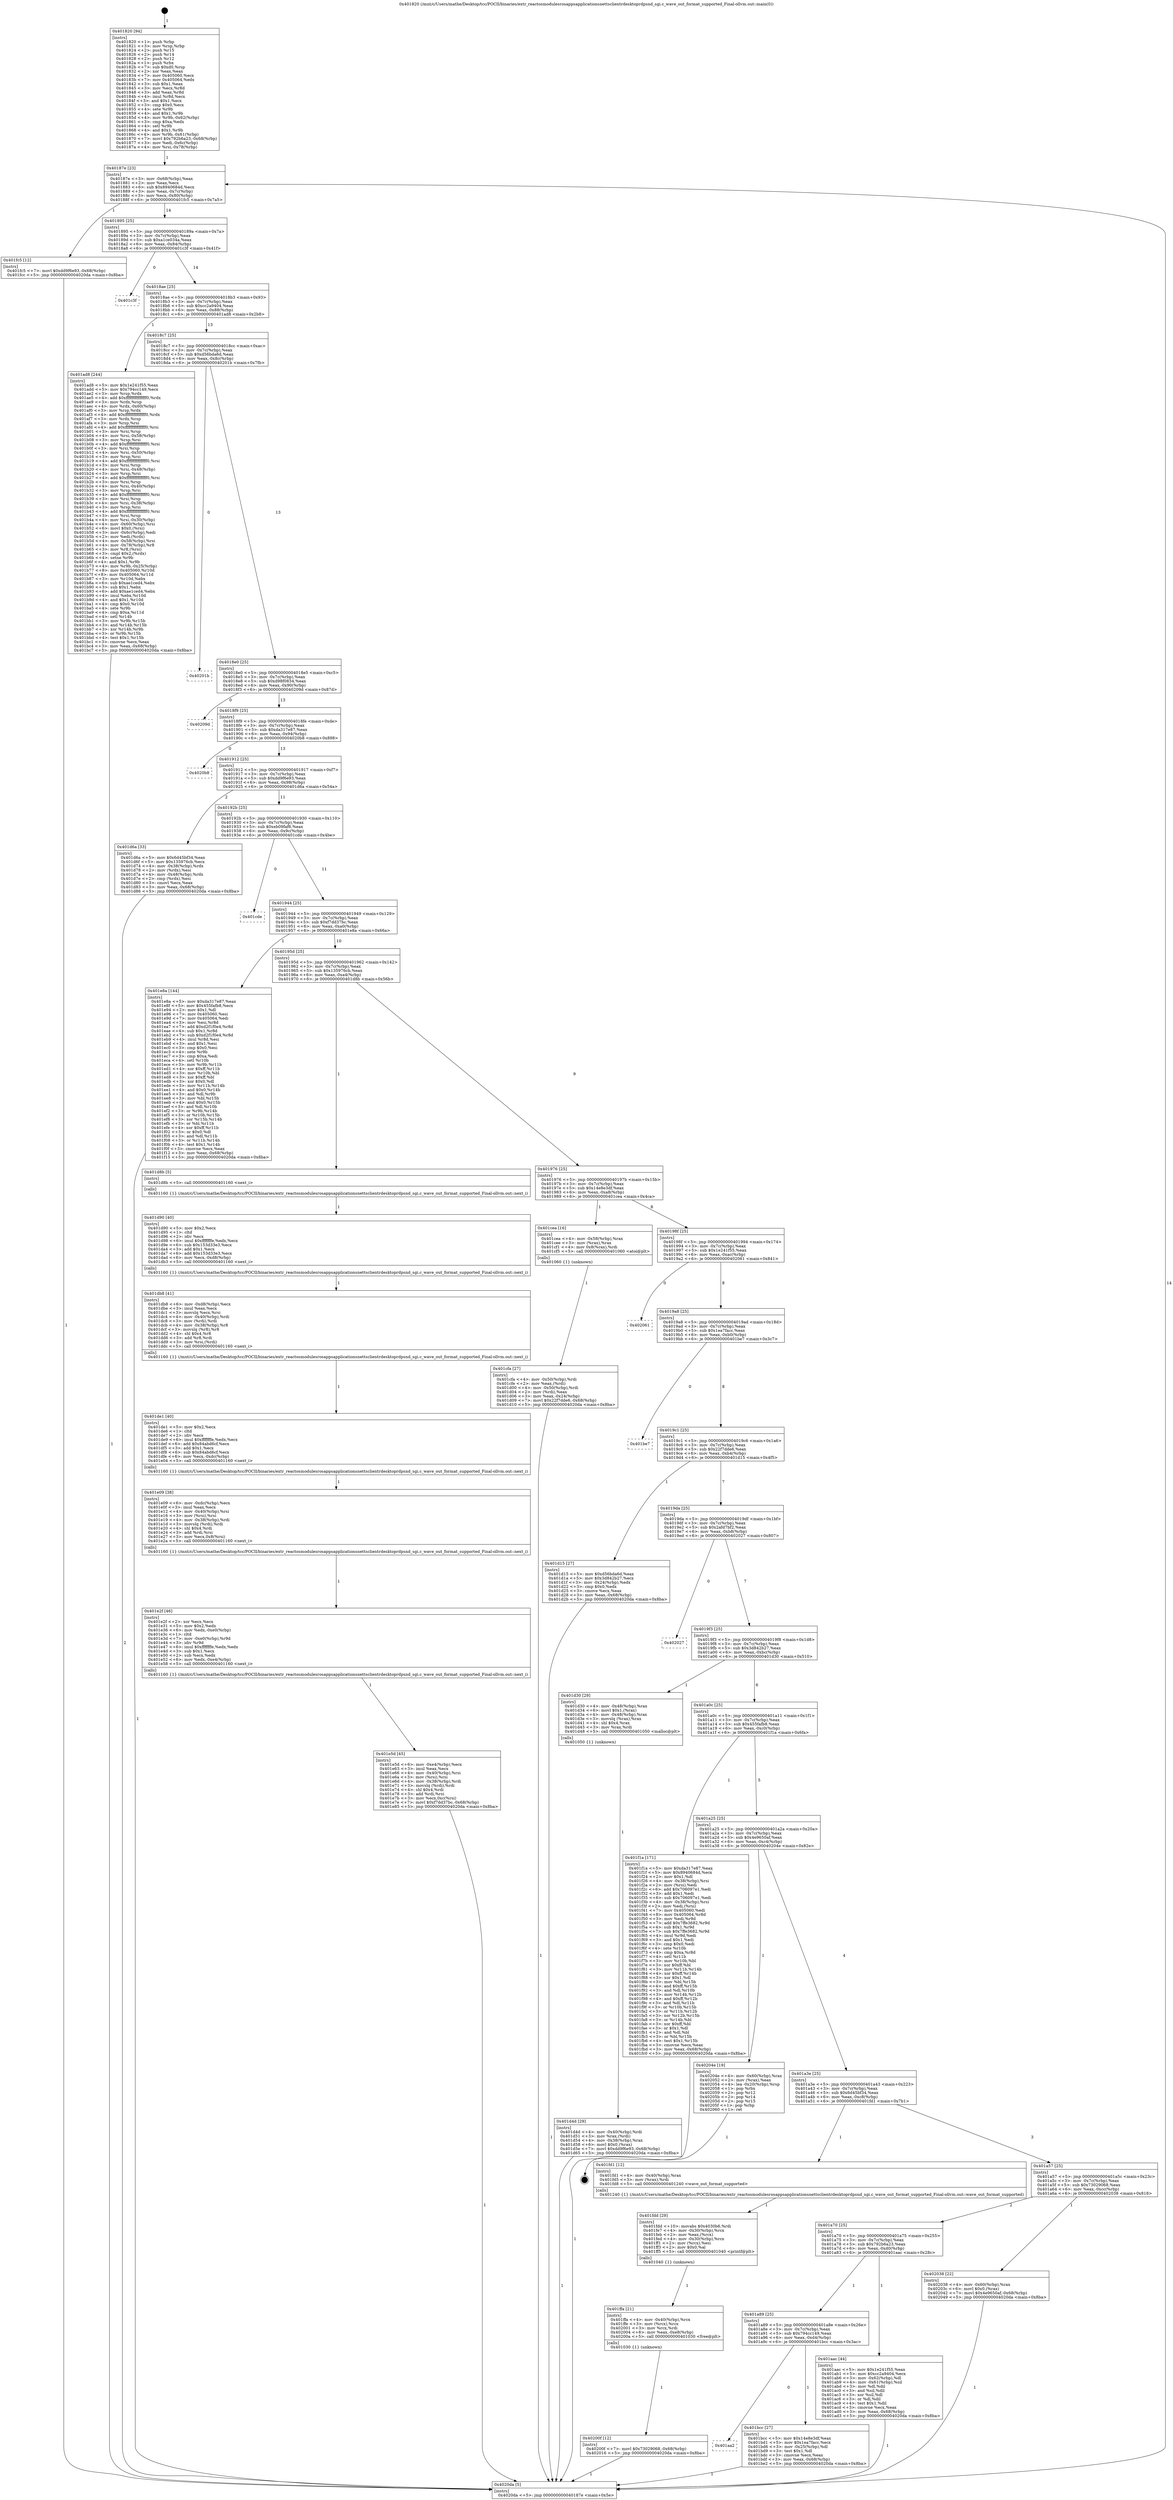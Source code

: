 digraph "0x401820" {
  label = "0x401820 (/mnt/c/Users/mathe/Desktop/tcc/POCII/binaries/extr_reactosmodulesrosappsapplicationsnettsclientrdesktoprdpsnd_sgi.c_wave_out_format_supported_Final-ollvm.out::main(0))"
  labelloc = "t"
  node[shape=record]

  Entry [label="",width=0.3,height=0.3,shape=circle,fillcolor=black,style=filled]
  "0x40187e" [label="{
     0x40187e [23]\l
     | [instrs]\l
     &nbsp;&nbsp;0x40187e \<+3\>: mov -0x68(%rbp),%eax\l
     &nbsp;&nbsp;0x401881 \<+2\>: mov %eax,%ecx\l
     &nbsp;&nbsp;0x401883 \<+6\>: sub $0x8940684d,%ecx\l
     &nbsp;&nbsp;0x401889 \<+3\>: mov %eax,-0x7c(%rbp)\l
     &nbsp;&nbsp;0x40188c \<+3\>: mov %ecx,-0x80(%rbp)\l
     &nbsp;&nbsp;0x40188f \<+6\>: je 0000000000401fc5 \<main+0x7a5\>\l
  }"]
  "0x401fc5" [label="{
     0x401fc5 [12]\l
     | [instrs]\l
     &nbsp;&nbsp;0x401fc5 \<+7\>: movl $0xdd9f6e93,-0x68(%rbp)\l
     &nbsp;&nbsp;0x401fcc \<+5\>: jmp 00000000004020da \<main+0x8ba\>\l
  }"]
  "0x401895" [label="{
     0x401895 [25]\l
     | [instrs]\l
     &nbsp;&nbsp;0x401895 \<+5\>: jmp 000000000040189a \<main+0x7a\>\l
     &nbsp;&nbsp;0x40189a \<+3\>: mov -0x7c(%rbp),%eax\l
     &nbsp;&nbsp;0x40189d \<+5\>: sub $0xa1ce034a,%eax\l
     &nbsp;&nbsp;0x4018a2 \<+6\>: mov %eax,-0x84(%rbp)\l
     &nbsp;&nbsp;0x4018a8 \<+6\>: je 0000000000401c3f \<main+0x41f\>\l
  }"]
  Exit [label="",width=0.3,height=0.3,shape=circle,fillcolor=black,style=filled,peripheries=2]
  "0x401c3f" [label="{
     0x401c3f\l
  }", style=dashed]
  "0x4018ae" [label="{
     0x4018ae [25]\l
     | [instrs]\l
     &nbsp;&nbsp;0x4018ae \<+5\>: jmp 00000000004018b3 \<main+0x93\>\l
     &nbsp;&nbsp;0x4018b3 \<+3\>: mov -0x7c(%rbp),%eax\l
     &nbsp;&nbsp;0x4018b6 \<+5\>: sub $0xcc2a9404,%eax\l
     &nbsp;&nbsp;0x4018bb \<+6\>: mov %eax,-0x88(%rbp)\l
     &nbsp;&nbsp;0x4018c1 \<+6\>: je 0000000000401ad8 \<main+0x2b8\>\l
  }"]
  "0x40200f" [label="{
     0x40200f [12]\l
     | [instrs]\l
     &nbsp;&nbsp;0x40200f \<+7\>: movl $0x73029068,-0x68(%rbp)\l
     &nbsp;&nbsp;0x402016 \<+5\>: jmp 00000000004020da \<main+0x8ba\>\l
  }"]
  "0x401ad8" [label="{
     0x401ad8 [244]\l
     | [instrs]\l
     &nbsp;&nbsp;0x401ad8 \<+5\>: mov $0x1e241f55,%eax\l
     &nbsp;&nbsp;0x401add \<+5\>: mov $0x794cc149,%ecx\l
     &nbsp;&nbsp;0x401ae2 \<+3\>: mov %rsp,%rdx\l
     &nbsp;&nbsp;0x401ae5 \<+4\>: add $0xfffffffffffffff0,%rdx\l
     &nbsp;&nbsp;0x401ae9 \<+3\>: mov %rdx,%rsp\l
     &nbsp;&nbsp;0x401aec \<+4\>: mov %rdx,-0x60(%rbp)\l
     &nbsp;&nbsp;0x401af0 \<+3\>: mov %rsp,%rdx\l
     &nbsp;&nbsp;0x401af3 \<+4\>: add $0xfffffffffffffff0,%rdx\l
     &nbsp;&nbsp;0x401af7 \<+3\>: mov %rdx,%rsp\l
     &nbsp;&nbsp;0x401afa \<+3\>: mov %rsp,%rsi\l
     &nbsp;&nbsp;0x401afd \<+4\>: add $0xfffffffffffffff0,%rsi\l
     &nbsp;&nbsp;0x401b01 \<+3\>: mov %rsi,%rsp\l
     &nbsp;&nbsp;0x401b04 \<+4\>: mov %rsi,-0x58(%rbp)\l
     &nbsp;&nbsp;0x401b08 \<+3\>: mov %rsp,%rsi\l
     &nbsp;&nbsp;0x401b0b \<+4\>: add $0xfffffffffffffff0,%rsi\l
     &nbsp;&nbsp;0x401b0f \<+3\>: mov %rsi,%rsp\l
     &nbsp;&nbsp;0x401b12 \<+4\>: mov %rsi,-0x50(%rbp)\l
     &nbsp;&nbsp;0x401b16 \<+3\>: mov %rsp,%rsi\l
     &nbsp;&nbsp;0x401b19 \<+4\>: add $0xfffffffffffffff0,%rsi\l
     &nbsp;&nbsp;0x401b1d \<+3\>: mov %rsi,%rsp\l
     &nbsp;&nbsp;0x401b20 \<+4\>: mov %rsi,-0x48(%rbp)\l
     &nbsp;&nbsp;0x401b24 \<+3\>: mov %rsp,%rsi\l
     &nbsp;&nbsp;0x401b27 \<+4\>: add $0xfffffffffffffff0,%rsi\l
     &nbsp;&nbsp;0x401b2b \<+3\>: mov %rsi,%rsp\l
     &nbsp;&nbsp;0x401b2e \<+4\>: mov %rsi,-0x40(%rbp)\l
     &nbsp;&nbsp;0x401b32 \<+3\>: mov %rsp,%rsi\l
     &nbsp;&nbsp;0x401b35 \<+4\>: add $0xfffffffffffffff0,%rsi\l
     &nbsp;&nbsp;0x401b39 \<+3\>: mov %rsi,%rsp\l
     &nbsp;&nbsp;0x401b3c \<+4\>: mov %rsi,-0x38(%rbp)\l
     &nbsp;&nbsp;0x401b40 \<+3\>: mov %rsp,%rsi\l
     &nbsp;&nbsp;0x401b43 \<+4\>: add $0xfffffffffffffff0,%rsi\l
     &nbsp;&nbsp;0x401b47 \<+3\>: mov %rsi,%rsp\l
     &nbsp;&nbsp;0x401b4a \<+4\>: mov %rsi,-0x30(%rbp)\l
     &nbsp;&nbsp;0x401b4e \<+4\>: mov -0x60(%rbp),%rsi\l
     &nbsp;&nbsp;0x401b52 \<+6\>: movl $0x0,(%rsi)\l
     &nbsp;&nbsp;0x401b58 \<+3\>: mov -0x6c(%rbp),%edi\l
     &nbsp;&nbsp;0x401b5b \<+2\>: mov %edi,(%rdx)\l
     &nbsp;&nbsp;0x401b5d \<+4\>: mov -0x58(%rbp),%rsi\l
     &nbsp;&nbsp;0x401b61 \<+4\>: mov -0x78(%rbp),%r8\l
     &nbsp;&nbsp;0x401b65 \<+3\>: mov %r8,(%rsi)\l
     &nbsp;&nbsp;0x401b68 \<+3\>: cmpl $0x2,(%rdx)\l
     &nbsp;&nbsp;0x401b6b \<+4\>: setne %r9b\l
     &nbsp;&nbsp;0x401b6f \<+4\>: and $0x1,%r9b\l
     &nbsp;&nbsp;0x401b73 \<+4\>: mov %r9b,-0x25(%rbp)\l
     &nbsp;&nbsp;0x401b77 \<+8\>: mov 0x405060,%r10d\l
     &nbsp;&nbsp;0x401b7f \<+8\>: mov 0x405064,%r11d\l
     &nbsp;&nbsp;0x401b87 \<+3\>: mov %r10d,%ebx\l
     &nbsp;&nbsp;0x401b8a \<+6\>: sub $0xae1ced4,%ebx\l
     &nbsp;&nbsp;0x401b90 \<+3\>: sub $0x1,%ebx\l
     &nbsp;&nbsp;0x401b93 \<+6\>: add $0xae1ced4,%ebx\l
     &nbsp;&nbsp;0x401b99 \<+4\>: imul %ebx,%r10d\l
     &nbsp;&nbsp;0x401b9d \<+4\>: and $0x1,%r10d\l
     &nbsp;&nbsp;0x401ba1 \<+4\>: cmp $0x0,%r10d\l
     &nbsp;&nbsp;0x401ba5 \<+4\>: sete %r9b\l
     &nbsp;&nbsp;0x401ba9 \<+4\>: cmp $0xa,%r11d\l
     &nbsp;&nbsp;0x401bad \<+4\>: setl %r14b\l
     &nbsp;&nbsp;0x401bb1 \<+3\>: mov %r9b,%r15b\l
     &nbsp;&nbsp;0x401bb4 \<+3\>: and %r14b,%r15b\l
     &nbsp;&nbsp;0x401bb7 \<+3\>: xor %r14b,%r9b\l
     &nbsp;&nbsp;0x401bba \<+3\>: or %r9b,%r15b\l
     &nbsp;&nbsp;0x401bbd \<+4\>: test $0x1,%r15b\l
     &nbsp;&nbsp;0x401bc1 \<+3\>: cmovne %ecx,%eax\l
     &nbsp;&nbsp;0x401bc4 \<+3\>: mov %eax,-0x68(%rbp)\l
     &nbsp;&nbsp;0x401bc7 \<+5\>: jmp 00000000004020da \<main+0x8ba\>\l
  }"]
  "0x4018c7" [label="{
     0x4018c7 [25]\l
     | [instrs]\l
     &nbsp;&nbsp;0x4018c7 \<+5\>: jmp 00000000004018cc \<main+0xac\>\l
     &nbsp;&nbsp;0x4018cc \<+3\>: mov -0x7c(%rbp),%eax\l
     &nbsp;&nbsp;0x4018cf \<+5\>: sub $0xd56bda6d,%eax\l
     &nbsp;&nbsp;0x4018d4 \<+6\>: mov %eax,-0x8c(%rbp)\l
     &nbsp;&nbsp;0x4018da \<+6\>: je 000000000040201b \<main+0x7fb\>\l
  }"]
  "0x401ffa" [label="{
     0x401ffa [21]\l
     | [instrs]\l
     &nbsp;&nbsp;0x401ffa \<+4\>: mov -0x40(%rbp),%rcx\l
     &nbsp;&nbsp;0x401ffe \<+3\>: mov (%rcx),%rcx\l
     &nbsp;&nbsp;0x402001 \<+3\>: mov %rcx,%rdi\l
     &nbsp;&nbsp;0x402004 \<+6\>: mov %eax,-0xe8(%rbp)\l
     &nbsp;&nbsp;0x40200a \<+5\>: call 0000000000401030 \<free@plt\>\l
     | [calls]\l
     &nbsp;&nbsp;0x401030 \{1\} (unknown)\l
  }"]
  "0x40201b" [label="{
     0x40201b\l
  }", style=dashed]
  "0x4018e0" [label="{
     0x4018e0 [25]\l
     | [instrs]\l
     &nbsp;&nbsp;0x4018e0 \<+5\>: jmp 00000000004018e5 \<main+0xc5\>\l
     &nbsp;&nbsp;0x4018e5 \<+3\>: mov -0x7c(%rbp),%eax\l
     &nbsp;&nbsp;0x4018e8 \<+5\>: sub $0xd98f0834,%eax\l
     &nbsp;&nbsp;0x4018ed \<+6\>: mov %eax,-0x90(%rbp)\l
     &nbsp;&nbsp;0x4018f3 \<+6\>: je 000000000040209d \<main+0x87d\>\l
  }"]
  "0x401fdd" [label="{
     0x401fdd [29]\l
     | [instrs]\l
     &nbsp;&nbsp;0x401fdd \<+10\>: movabs $0x4030b6,%rdi\l
     &nbsp;&nbsp;0x401fe7 \<+4\>: mov -0x30(%rbp),%rcx\l
     &nbsp;&nbsp;0x401feb \<+2\>: mov %eax,(%rcx)\l
     &nbsp;&nbsp;0x401fed \<+4\>: mov -0x30(%rbp),%rcx\l
     &nbsp;&nbsp;0x401ff1 \<+2\>: mov (%rcx),%esi\l
     &nbsp;&nbsp;0x401ff3 \<+2\>: mov $0x0,%al\l
     &nbsp;&nbsp;0x401ff5 \<+5\>: call 0000000000401040 \<printf@plt\>\l
     | [calls]\l
     &nbsp;&nbsp;0x401040 \{1\} (unknown)\l
  }"]
  "0x40209d" [label="{
     0x40209d\l
  }", style=dashed]
  "0x4018f9" [label="{
     0x4018f9 [25]\l
     | [instrs]\l
     &nbsp;&nbsp;0x4018f9 \<+5\>: jmp 00000000004018fe \<main+0xde\>\l
     &nbsp;&nbsp;0x4018fe \<+3\>: mov -0x7c(%rbp),%eax\l
     &nbsp;&nbsp;0x401901 \<+5\>: sub $0xda317e87,%eax\l
     &nbsp;&nbsp;0x401906 \<+6\>: mov %eax,-0x94(%rbp)\l
     &nbsp;&nbsp;0x40190c \<+6\>: je 00000000004020b8 \<main+0x898\>\l
  }"]
  "0x401e5d" [label="{
     0x401e5d [45]\l
     | [instrs]\l
     &nbsp;&nbsp;0x401e5d \<+6\>: mov -0xe4(%rbp),%ecx\l
     &nbsp;&nbsp;0x401e63 \<+3\>: imul %eax,%ecx\l
     &nbsp;&nbsp;0x401e66 \<+4\>: mov -0x40(%rbp),%rsi\l
     &nbsp;&nbsp;0x401e6a \<+3\>: mov (%rsi),%rsi\l
     &nbsp;&nbsp;0x401e6d \<+4\>: mov -0x38(%rbp),%rdi\l
     &nbsp;&nbsp;0x401e71 \<+3\>: movslq (%rdi),%rdi\l
     &nbsp;&nbsp;0x401e74 \<+4\>: shl $0x4,%rdi\l
     &nbsp;&nbsp;0x401e78 \<+3\>: add %rdi,%rsi\l
     &nbsp;&nbsp;0x401e7b \<+3\>: mov %ecx,0xc(%rsi)\l
     &nbsp;&nbsp;0x401e7e \<+7\>: movl $0xf7dd37bc,-0x68(%rbp)\l
     &nbsp;&nbsp;0x401e85 \<+5\>: jmp 00000000004020da \<main+0x8ba\>\l
  }"]
  "0x4020b8" [label="{
     0x4020b8\l
  }", style=dashed]
  "0x401912" [label="{
     0x401912 [25]\l
     | [instrs]\l
     &nbsp;&nbsp;0x401912 \<+5\>: jmp 0000000000401917 \<main+0xf7\>\l
     &nbsp;&nbsp;0x401917 \<+3\>: mov -0x7c(%rbp),%eax\l
     &nbsp;&nbsp;0x40191a \<+5\>: sub $0xdd9f6e93,%eax\l
     &nbsp;&nbsp;0x40191f \<+6\>: mov %eax,-0x98(%rbp)\l
     &nbsp;&nbsp;0x401925 \<+6\>: je 0000000000401d6a \<main+0x54a\>\l
  }"]
  "0x401e2f" [label="{
     0x401e2f [46]\l
     | [instrs]\l
     &nbsp;&nbsp;0x401e2f \<+2\>: xor %ecx,%ecx\l
     &nbsp;&nbsp;0x401e31 \<+5\>: mov $0x2,%edx\l
     &nbsp;&nbsp;0x401e36 \<+6\>: mov %edx,-0xe0(%rbp)\l
     &nbsp;&nbsp;0x401e3c \<+1\>: cltd\l
     &nbsp;&nbsp;0x401e3d \<+7\>: mov -0xe0(%rbp),%r9d\l
     &nbsp;&nbsp;0x401e44 \<+3\>: idiv %r9d\l
     &nbsp;&nbsp;0x401e47 \<+6\>: imul $0xfffffffe,%edx,%edx\l
     &nbsp;&nbsp;0x401e4d \<+3\>: sub $0x1,%ecx\l
     &nbsp;&nbsp;0x401e50 \<+2\>: sub %ecx,%edx\l
     &nbsp;&nbsp;0x401e52 \<+6\>: mov %edx,-0xe4(%rbp)\l
     &nbsp;&nbsp;0x401e58 \<+5\>: call 0000000000401160 \<next_i\>\l
     | [calls]\l
     &nbsp;&nbsp;0x401160 \{1\} (/mnt/c/Users/mathe/Desktop/tcc/POCII/binaries/extr_reactosmodulesrosappsapplicationsnettsclientrdesktoprdpsnd_sgi.c_wave_out_format_supported_Final-ollvm.out::next_i)\l
  }"]
  "0x401d6a" [label="{
     0x401d6a [33]\l
     | [instrs]\l
     &nbsp;&nbsp;0x401d6a \<+5\>: mov $0x6d45bf34,%eax\l
     &nbsp;&nbsp;0x401d6f \<+5\>: mov $0x135976cb,%ecx\l
     &nbsp;&nbsp;0x401d74 \<+4\>: mov -0x38(%rbp),%rdx\l
     &nbsp;&nbsp;0x401d78 \<+2\>: mov (%rdx),%esi\l
     &nbsp;&nbsp;0x401d7a \<+4\>: mov -0x48(%rbp),%rdx\l
     &nbsp;&nbsp;0x401d7e \<+2\>: cmp (%rdx),%esi\l
     &nbsp;&nbsp;0x401d80 \<+3\>: cmovl %ecx,%eax\l
     &nbsp;&nbsp;0x401d83 \<+3\>: mov %eax,-0x68(%rbp)\l
     &nbsp;&nbsp;0x401d86 \<+5\>: jmp 00000000004020da \<main+0x8ba\>\l
  }"]
  "0x40192b" [label="{
     0x40192b [25]\l
     | [instrs]\l
     &nbsp;&nbsp;0x40192b \<+5\>: jmp 0000000000401930 \<main+0x110\>\l
     &nbsp;&nbsp;0x401930 \<+3\>: mov -0x7c(%rbp),%eax\l
     &nbsp;&nbsp;0x401933 \<+5\>: sub $0xeb09faf6,%eax\l
     &nbsp;&nbsp;0x401938 \<+6\>: mov %eax,-0x9c(%rbp)\l
     &nbsp;&nbsp;0x40193e \<+6\>: je 0000000000401cde \<main+0x4be\>\l
  }"]
  "0x401e09" [label="{
     0x401e09 [38]\l
     | [instrs]\l
     &nbsp;&nbsp;0x401e09 \<+6\>: mov -0xdc(%rbp),%ecx\l
     &nbsp;&nbsp;0x401e0f \<+3\>: imul %eax,%ecx\l
     &nbsp;&nbsp;0x401e12 \<+4\>: mov -0x40(%rbp),%rsi\l
     &nbsp;&nbsp;0x401e16 \<+3\>: mov (%rsi),%rsi\l
     &nbsp;&nbsp;0x401e19 \<+4\>: mov -0x38(%rbp),%rdi\l
     &nbsp;&nbsp;0x401e1d \<+3\>: movslq (%rdi),%rdi\l
     &nbsp;&nbsp;0x401e20 \<+4\>: shl $0x4,%rdi\l
     &nbsp;&nbsp;0x401e24 \<+3\>: add %rdi,%rsi\l
     &nbsp;&nbsp;0x401e27 \<+3\>: mov %ecx,0x8(%rsi)\l
     &nbsp;&nbsp;0x401e2a \<+5\>: call 0000000000401160 \<next_i\>\l
     | [calls]\l
     &nbsp;&nbsp;0x401160 \{1\} (/mnt/c/Users/mathe/Desktop/tcc/POCII/binaries/extr_reactosmodulesrosappsapplicationsnettsclientrdesktoprdpsnd_sgi.c_wave_out_format_supported_Final-ollvm.out::next_i)\l
  }"]
  "0x401cde" [label="{
     0x401cde\l
  }", style=dashed]
  "0x401944" [label="{
     0x401944 [25]\l
     | [instrs]\l
     &nbsp;&nbsp;0x401944 \<+5\>: jmp 0000000000401949 \<main+0x129\>\l
     &nbsp;&nbsp;0x401949 \<+3\>: mov -0x7c(%rbp),%eax\l
     &nbsp;&nbsp;0x40194c \<+5\>: sub $0xf7dd37bc,%eax\l
     &nbsp;&nbsp;0x401951 \<+6\>: mov %eax,-0xa0(%rbp)\l
     &nbsp;&nbsp;0x401957 \<+6\>: je 0000000000401e8a \<main+0x66a\>\l
  }"]
  "0x401de1" [label="{
     0x401de1 [40]\l
     | [instrs]\l
     &nbsp;&nbsp;0x401de1 \<+5\>: mov $0x2,%ecx\l
     &nbsp;&nbsp;0x401de6 \<+1\>: cltd\l
     &nbsp;&nbsp;0x401de7 \<+2\>: idiv %ecx\l
     &nbsp;&nbsp;0x401de9 \<+6\>: imul $0xfffffffe,%edx,%ecx\l
     &nbsp;&nbsp;0x401def \<+6\>: add $0x84abd6cf,%ecx\l
     &nbsp;&nbsp;0x401df5 \<+3\>: add $0x1,%ecx\l
     &nbsp;&nbsp;0x401df8 \<+6\>: sub $0x84abd6cf,%ecx\l
     &nbsp;&nbsp;0x401dfe \<+6\>: mov %ecx,-0xdc(%rbp)\l
     &nbsp;&nbsp;0x401e04 \<+5\>: call 0000000000401160 \<next_i\>\l
     | [calls]\l
     &nbsp;&nbsp;0x401160 \{1\} (/mnt/c/Users/mathe/Desktop/tcc/POCII/binaries/extr_reactosmodulesrosappsapplicationsnettsclientrdesktoprdpsnd_sgi.c_wave_out_format_supported_Final-ollvm.out::next_i)\l
  }"]
  "0x401e8a" [label="{
     0x401e8a [144]\l
     | [instrs]\l
     &nbsp;&nbsp;0x401e8a \<+5\>: mov $0xda317e87,%eax\l
     &nbsp;&nbsp;0x401e8f \<+5\>: mov $0x455fafb8,%ecx\l
     &nbsp;&nbsp;0x401e94 \<+2\>: mov $0x1,%dl\l
     &nbsp;&nbsp;0x401e96 \<+7\>: mov 0x405060,%esi\l
     &nbsp;&nbsp;0x401e9d \<+7\>: mov 0x405064,%edi\l
     &nbsp;&nbsp;0x401ea4 \<+3\>: mov %esi,%r8d\l
     &nbsp;&nbsp;0x401ea7 \<+7\>: add $0xd2f1f0e4,%r8d\l
     &nbsp;&nbsp;0x401eae \<+4\>: sub $0x1,%r8d\l
     &nbsp;&nbsp;0x401eb2 \<+7\>: sub $0xd2f1f0e4,%r8d\l
     &nbsp;&nbsp;0x401eb9 \<+4\>: imul %r8d,%esi\l
     &nbsp;&nbsp;0x401ebd \<+3\>: and $0x1,%esi\l
     &nbsp;&nbsp;0x401ec0 \<+3\>: cmp $0x0,%esi\l
     &nbsp;&nbsp;0x401ec3 \<+4\>: sete %r9b\l
     &nbsp;&nbsp;0x401ec7 \<+3\>: cmp $0xa,%edi\l
     &nbsp;&nbsp;0x401eca \<+4\>: setl %r10b\l
     &nbsp;&nbsp;0x401ece \<+3\>: mov %r9b,%r11b\l
     &nbsp;&nbsp;0x401ed1 \<+4\>: xor $0xff,%r11b\l
     &nbsp;&nbsp;0x401ed5 \<+3\>: mov %r10b,%bl\l
     &nbsp;&nbsp;0x401ed8 \<+3\>: xor $0xff,%bl\l
     &nbsp;&nbsp;0x401edb \<+3\>: xor $0x0,%dl\l
     &nbsp;&nbsp;0x401ede \<+3\>: mov %r11b,%r14b\l
     &nbsp;&nbsp;0x401ee1 \<+4\>: and $0x0,%r14b\l
     &nbsp;&nbsp;0x401ee5 \<+3\>: and %dl,%r9b\l
     &nbsp;&nbsp;0x401ee8 \<+3\>: mov %bl,%r15b\l
     &nbsp;&nbsp;0x401eeb \<+4\>: and $0x0,%r15b\l
     &nbsp;&nbsp;0x401eef \<+3\>: and %dl,%r10b\l
     &nbsp;&nbsp;0x401ef2 \<+3\>: or %r9b,%r14b\l
     &nbsp;&nbsp;0x401ef5 \<+3\>: or %r10b,%r15b\l
     &nbsp;&nbsp;0x401ef8 \<+3\>: xor %r15b,%r14b\l
     &nbsp;&nbsp;0x401efb \<+3\>: or %bl,%r11b\l
     &nbsp;&nbsp;0x401efe \<+4\>: xor $0xff,%r11b\l
     &nbsp;&nbsp;0x401f02 \<+3\>: or $0x0,%dl\l
     &nbsp;&nbsp;0x401f05 \<+3\>: and %dl,%r11b\l
     &nbsp;&nbsp;0x401f08 \<+3\>: or %r11b,%r14b\l
     &nbsp;&nbsp;0x401f0b \<+4\>: test $0x1,%r14b\l
     &nbsp;&nbsp;0x401f0f \<+3\>: cmovne %ecx,%eax\l
     &nbsp;&nbsp;0x401f12 \<+3\>: mov %eax,-0x68(%rbp)\l
     &nbsp;&nbsp;0x401f15 \<+5\>: jmp 00000000004020da \<main+0x8ba\>\l
  }"]
  "0x40195d" [label="{
     0x40195d [25]\l
     | [instrs]\l
     &nbsp;&nbsp;0x40195d \<+5\>: jmp 0000000000401962 \<main+0x142\>\l
     &nbsp;&nbsp;0x401962 \<+3\>: mov -0x7c(%rbp),%eax\l
     &nbsp;&nbsp;0x401965 \<+5\>: sub $0x135976cb,%eax\l
     &nbsp;&nbsp;0x40196a \<+6\>: mov %eax,-0xa4(%rbp)\l
     &nbsp;&nbsp;0x401970 \<+6\>: je 0000000000401d8b \<main+0x56b\>\l
  }"]
  "0x401db8" [label="{
     0x401db8 [41]\l
     | [instrs]\l
     &nbsp;&nbsp;0x401db8 \<+6\>: mov -0xd8(%rbp),%ecx\l
     &nbsp;&nbsp;0x401dbe \<+3\>: imul %eax,%ecx\l
     &nbsp;&nbsp;0x401dc1 \<+3\>: movslq %ecx,%rsi\l
     &nbsp;&nbsp;0x401dc4 \<+4\>: mov -0x40(%rbp),%rdi\l
     &nbsp;&nbsp;0x401dc8 \<+3\>: mov (%rdi),%rdi\l
     &nbsp;&nbsp;0x401dcb \<+4\>: mov -0x38(%rbp),%r8\l
     &nbsp;&nbsp;0x401dcf \<+3\>: movslq (%r8),%r8\l
     &nbsp;&nbsp;0x401dd2 \<+4\>: shl $0x4,%r8\l
     &nbsp;&nbsp;0x401dd6 \<+3\>: add %r8,%rdi\l
     &nbsp;&nbsp;0x401dd9 \<+3\>: mov %rsi,(%rdi)\l
     &nbsp;&nbsp;0x401ddc \<+5\>: call 0000000000401160 \<next_i\>\l
     | [calls]\l
     &nbsp;&nbsp;0x401160 \{1\} (/mnt/c/Users/mathe/Desktop/tcc/POCII/binaries/extr_reactosmodulesrosappsapplicationsnettsclientrdesktoprdpsnd_sgi.c_wave_out_format_supported_Final-ollvm.out::next_i)\l
  }"]
  "0x401d8b" [label="{
     0x401d8b [5]\l
     | [instrs]\l
     &nbsp;&nbsp;0x401d8b \<+5\>: call 0000000000401160 \<next_i\>\l
     | [calls]\l
     &nbsp;&nbsp;0x401160 \{1\} (/mnt/c/Users/mathe/Desktop/tcc/POCII/binaries/extr_reactosmodulesrosappsapplicationsnettsclientrdesktoprdpsnd_sgi.c_wave_out_format_supported_Final-ollvm.out::next_i)\l
  }"]
  "0x401976" [label="{
     0x401976 [25]\l
     | [instrs]\l
     &nbsp;&nbsp;0x401976 \<+5\>: jmp 000000000040197b \<main+0x15b\>\l
     &nbsp;&nbsp;0x40197b \<+3\>: mov -0x7c(%rbp),%eax\l
     &nbsp;&nbsp;0x40197e \<+5\>: sub $0x14e8e3df,%eax\l
     &nbsp;&nbsp;0x401983 \<+6\>: mov %eax,-0xa8(%rbp)\l
     &nbsp;&nbsp;0x401989 \<+6\>: je 0000000000401cea \<main+0x4ca\>\l
  }"]
  "0x401d90" [label="{
     0x401d90 [40]\l
     | [instrs]\l
     &nbsp;&nbsp;0x401d90 \<+5\>: mov $0x2,%ecx\l
     &nbsp;&nbsp;0x401d95 \<+1\>: cltd\l
     &nbsp;&nbsp;0x401d96 \<+2\>: idiv %ecx\l
     &nbsp;&nbsp;0x401d98 \<+6\>: imul $0xfffffffe,%edx,%ecx\l
     &nbsp;&nbsp;0x401d9e \<+6\>: sub $0x153d33e3,%ecx\l
     &nbsp;&nbsp;0x401da4 \<+3\>: add $0x1,%ecx\l
     &nbsp;&nbsp;0x401da7 \<+6\>: add $0x153d33e3,%ecx\l
     &nbsp;&nbsp;0x401dad \<+6\>: mov %ecx,-0xd8(%rbp)\l
     &nbsp;&nbsp;0x401db3 \<+5\>: call 0000000000401160 \<next_i\>\l
     | [calls]\l
     &nbsp;&nbsp;0x401160 \{1\} (/mnt/c/Users/mathe/Desktop/tcc/POCII/binaries/extr_reactosmodulesrosappsapplicationsnettsclientrdesktoprdpsnd_sgi.c_wave_out_format_supported_Final-ollvm.out::next_i)\l
  }"]
  "0x401cea" [label="{
     0x401cea [16]\l
     | [instrs]\l
     &nbsp;&nbsp;0x401cea \<+4\>: mov -0x58(%rbp),%rax\l
     &nbsp;&nbsp;0x401cee \<+3\>: mov (%rax),%rax\l
     &nbsp;&nbsp;0x401cf1 \<+4\>: mov 0x8(%rax),%rdi\l
     &nbsp;&nbsp;0x401cf5 \<+5\>: call 0000000000401060 \<atoi@plt\>\l
     | [calls]\l
     &nbsp;&nbsp;0x401060 \{1\} (unknown)\l
  }"]
  "0x40198f" [label="{
     0x40198f [25]\l
     | [instrs]\l
     &nbsp;&nbsp;0x40198f \<+5\>: jmp 0000000000401994 \<main+0x174\>\l
     &nbsp;&nbsp;0x401994 \<+3\>: mov -0x7c(%rbp),%eax\l
     &nbsp;&nbsp;0x401997 \<+5\>: sub $0x1e241f55,%eax\l
     &nbsp;&nbsp;0x40199c \<+6\>: mov %eax,-0xac(%rbp)\l
     &nbsp;&nbsp;0x4019a2 \<+6\>: je 0000000000402061 \<main+0x841\>\l
  }"]
  "0x401d4d" [label="{
     0x401d4d [29]\l
     | [instrs]\l
     &nbsp;&nbsp;0x401d4d \<+4\>: mov -0x40(%rbp),%rdi\l
     &nbsp;&nbsp;0x401d51 \<+3\>: mov %rax,(%rdi)\l
     &nbsp;&nbsp;0x401d54 \<+4\>: mov -0x38(%rbp),%rax\l
     &nbsp;&nbsp;0x401d58 \<+6\>: movl $0x0,(%rax)\l
     &nbsp;&nbsp;0x401d5e \<+7\>: movl $0xdd9f6e93,-0x68(%rbp)\l
     &nbsp;&nbsp;0x401d65 \<+5\>: jmp 00000000004020da \<main+0x8ba\>\l
  }"]
  "0x402061" [label="{
     0x402061\l
  }", style=dashed]
  "0x4019a8" [label="{
     0x4019a8 [25]\l
     | [instrs]\l
     &nbsp;&nbsp;0x4019a8 \<+5\>: jmp 00000000004019ad \<main+0x18d\>\l
     &nbsp;&nbsp;0x4019ad \<+3\>: mov -0x7c(%rbp),%eax\l
     &nbsp;&nbsp;0x4019b0 \<+5\>: sub $0x1ea7facc,%eax\l
     &nbsp;&nbsp;0x4019b5 \<+6\>: mov %eax,-0xb0(%rbp)\l
     &nbsp;&nbsp;0x4019bb \<+6\>: je 0000000000401be7 \<main+0x3c7\>\l
  }"]
  "0x401cfa" [label="{
     0x401cfa [27]\l
     | [instrs]\l
     &nbsp;&nbsp;0x401cfa \<+4\>: mov -0x50(%rbp),%rdi\l
     &nbsp;&nbsp;0x401cfe \<+2\>: mov %eax,(%rdi)\l
     &nbsp;&nbsp;0x401d00 \<+4\>: mov -0x50(%rbp),%rdi\l
     &nbsp;&nbsp;0x401d04 \<+2\>: mov (%rdi),%eax\l
     &nbsp;&nbsp;0x401d06 \<+3\>: mov %eax,-0x24(%rbp)\l
     &nbsp;&nbsp;0x401d09 \<+7\>: movl $0x22f7dde6,-0x68(%rbp)\l
     &nbsp;&nbsp;0x401d10 \<+5\>: jmp 00000000004020da \<main+0x8ba\>\l
  }"]
  "0x401be7" [label="{
     0x401be7\l
  }", style=dashed]
  "0x4019c1" [label="{
     0x4019c1 [25]\l
     | [instrs]\l
     &nbsp;&nbsp;0x4019c1 \<+5\>: jmp 00000000004019c6 \<main+0x1a6\>\l
     &nbsp;&nbsp;0x4019c6 \<+3\>: mov -0x7c(%rbp),%eax\l
     &nbsp;&nbsp;0x4019c9 \<+5\>: sub $0x22f7dde6,%eax\l
     &nbsp;&nbsp;0x4019ce \<+6\>: mov %eax,-0xb4(%rbp)\l
     &nbsp;&nbsp;0x4019d4 \<+6\>: je 0000000000401d15 \<main+0x4f5\>\l
  }"]
  "0x401aa2" [label="{
     0x401aa2\l
  }", style=dashed]
  "0x401d15" [label="{
     0x401d15 [27]\l
     | [instrs]\l
     &nbsp;&nbsp;0x401d15 \<+5\>: mov $0xd56bda6d,%eax\l
     &nbsp;&nbsp;0x401d1a \<+5\>: mov $0x3d842b27,%ecx\l
     &nbsp;&nbsp;0x401d1f \<+3\>: mov -0x24(%rbp),%edx\l
     &nbsp;&nbsp;0x401d22 \<+3\>: cmp $0x0,%edx\l
     &nbsp;&nbsp;0x401d25 \<+3\>: cmove %ecx,%eax\l
     &nbsp;&nbsp;0x401d28 \<+3\>: mov %eax,-0x68(%rbp)\l
     &nbsp;&nbsp;0x401d2b \<+5\>: jmp 00000000004020da \<main+0x8ba\>\l
  }"]
  "0x4019da" [label="{
     0x4019da [25]\l
     | [instrs]\l
     &nbsp;&nbsp;0x4019da \<+5\>: jmp 00000000004019df \<main+0x1bf\>\l
     &nbsp;&nbsp;0x4019df \<+3\>: mov -0x7c(%rbp),%eax\l
     &nbsp;&nbsp;0x4019e2 \<+5\>: sub $0x2afd7bf2,%eax\l
     &nbsp;&nbsp;0x4019e7 \<+6\>: mov %eax,-0xb8(%rbp)\l
     &nbsp;&nbsp;0x4019ed \<+6\>: je 0000000000402027 \<main+0x807\>\l
  }"]
  "0x401bcc" [label="{
     0x401bcc [27]\l
     | [instrs]\l
     &nbsp;&nbsp;0x401bcc \<+5\>: mov $0x14e8e3df,%eax\l
     &nbsp;&nbsp;0x401bd1 \<+5\>: mov $0x1ea7facc,%ecx\l
     &nbsp;&nbsp;0x401bd6 \<+3\>: mov -0x25(%rbp),%dl\l
     &nbsp;&nbsp;0x401bd9 \<+3\>: test $0x1,%dl\l
     &nbsp;&nbsp;0x401bdc \<+3\>: cmovne %ecx,%eax\l
     &nbsp;&nbsp;0x401bdf \<+3\>: mov %eax,-0x68(%rbp)\l
     &nbsp;&nbsp;0x401be2 \<+5\>: jmp 00000000004020da \<main+0x8ba\>\l
  }"]
  "0x402027" [label="{
     0x402027\l
  }", style=dashed]
  "0x4019f3" [label="{
     0x4019f3 [25]\l
     | [instrs]\l
     &nbsp;&nbsp;0x4019f3 \<+5\>: jmp 00000000004019f8 \<main+0x1d8\>\l
     &nbsp;&nbsp;0x4019f8 \<+3\>: mov -0x7c(%rbp),%eax\l
     &nbsp;&nbsp;0x4019fb \<+5\>: sub $0x3d842b27,%eax\l
     &nbsp;&nbsp;0x401a00 \<+6\>: mov %eax,-0xbc(%rbp)\l
     &nbsp;&nbsp;0x401a06 \<+6\>: je 0000000000401d30 \<main+0x510\>\l
  }"]
  "0x401820" [label="{
     0x401820 [94]\l
     | [instrs]\l
     &nbsp;&nbsp;0x401820 \<+1\>: push %rbp\l
     &nbsp;&nbsp;0x401821 \<+3\>: mov %rsp,%rbp\l
     &nbsp;&nbsp;0x401824 \<+2\>: push %r15\l
     &nbsp;&nbsp;0x401826 \<+2\>: push %r14\l
     &nbsp;&nbsp;0x401828 \<+2\>: push %r12\l
     &nbsp;&nbsp;0x40182a \<+1\>: push %rbx\l
     &nbsp;&nbsp;0x40182b \<+7\>: sub $0xd0,%rsp\l
     &nbsp;&nbsp;0x401832 \<+2\>: xor %eax,%eax\l
     &nbsp;&nbsp;0x401834 \<+7\>: mov 0x405060,%ecx\l
     &nbsp;&nbsp;0x40183b \<+7\>: mov 0x405064,%edx\l
     &nbsp;&nbsp;0x401842 \<+3\>: sub $0x1,%eax\l
     &nbsp;&nbsp;0x401845 \<+3\>: mov %ecx,%r8d\l
     &nbsp;&nbsp;0x401848 \<+3\>: add %eax,%r8d\l
     &nbsp;&nbsp;0x40184b \<+4\>: imul %r8d,%ecx\l
     &nbsp;&nbsp;0x40184f \<+3\>: and $0x1,%ecx\l
     &nbsp;&nbsp;0x401852 \<+3\>: cmp $0x0,%ecx\l
     &nbsp;&nbsp;0x401855 \<+4\>: sete %r9b\l
     &nbsp;&nbsp;0x401859 \<+4\>: and $0x1,%r9b\l
     &nbsp;&nbsp;0x40185d \<+4\>: mov %r9b,-0x62(%rbp)\l
     &nbsp;&nbsp;0x401861 \<+3\>: cmp $0xa,%edx\l
     &nbsp;&nbsp;0x401864 \<+4\>: setl %r9b\l
     &nbsp;&nbsp;0x401868 \<+4\>: and $0x1,%r9b\l
     &nbsp;&nbsp;0x40186c \<+4\>: mov %r9b,-0x61(%rbp)\l
     &nbsp;&nbsp;0x401870 \<+7\>: movl $0x792b6a23,-0x68(%rbp)\l
     &nbsp;&nbsp;0x401877 \<+3\>: mov %edi,-0x6c(%rbp)\l
     &nbsp;&nbsp;0x40187a \<+4\>: mov %rsi,-0x78(%rbp)\l
  }"]
  "0x401d30" [label="{
     0x401d30 [29]\l
     | [instrs]\l
     &nbsp;&nbsp;0x401d30 \<+4\>: mov -0x48(%rbp),%rax\l
     &nbsp;&nbsp;0x401d34 \<+6\>: movl $0x1,(%rax)\l
     &nbsp;&nbsp;0x401d3a \<+4\>: mov -0x48(%rbp),%rax\l
     &nbsp;&nbsp;0x401d3e \<+3\>: movslq (%rax),%rax\l
     &nbsp;&nbsp;0x401d41 \<+4\>: shl $0x4,%rax\l
     &nbsp;&nbsp;0x401d45 \<+3\>: mov %rax,%rdi\l
     &nbsp;&nbsp;0x401d48 \<+5\>: call 0000000000401050 \<malloc@plt\>\l
     | [calls]\l
     &nbsp;&nbsp;0x401050 \{1\} (unknown)\l
  }"]
  "0x401a0c" [label="{
     0x401a0c [25]\l
     | [instrs]\l
     &nbsp;&nbsp;0x401a0c \<+5\>: jmp 0000000000401a11 \<main+0x1f1\>\l
     &nbsp;&nbsp;0x401a11 \<+3\>: mov -0x7c(%rbp),%eax\l
     &nbsp;&nbsp;0x401a14 \<+5\>: sub $0x455fafb8,%eax\l
     &nbsp;&nbsp;0x401a19 \<+6\>: mov %eax,-0xc0(%rbp)\l
     &nbsp;&nbsp;0x401a1f \<+6\>: je 0000000000401f1a \<main+0x6fa\>\l
  }"]
  "0x4020da" [label="{
     0x4020da [5]\l
     | [instrs]\l
     &nbsp;&nbsp;0x4020da \<+5\>: jmp 000000000040187e \<main+0x5e\>\l
  }"]
  "0x401f1a" [label="{
     0x401f1a [171]\l
     | [instrs]\l
     &nbsp;&nbsp;0x401f1a \<+5\>: mov $0xda317e87,%eax\l
     &nbsp;&nbsp;0x401f1f \<+5\>: mov $0x8940684d,%ecx\l
     &nbsp;&nbsp;0x401f24 \<+2\>: mov $0x1,%dl\l
     &nbsp;&nbsp;0x401f26 \<+4\>: mov -0x38(%rbp),%rsi\l
     &nbsp;&nbsp;0x401f2a \<+2\>: mov (%rsi),%edi\l
     &nbsp;&nbsp;0x401f2c \<+6\>: add $0x706097e1,%edi\l
     &nbsp;&nbsp;0x401f32 \<+3\>: add $0x1,%edi\l
     &nbsp;&nbsp;0x401f35 \<+6\>: sub $0x706097e1,%edi\l
     &nbsp;&nbsp;0x401f3b \<+4\>: mov -0x38(%rbp),%rsi\l
     &nbsp;&nbsp;0x401f3f \<+2\>: mov %edi,(%rsi)\l
     &nbsp;&nbsp;0x401f41 \<+7\>: mov 0x405060,%edi\l
     &nbsp;&nbsp;0x401f48 \<+8\>: mov 0x405064,%r8d\l
     &nbsp;&nbsp;0x401f50 \<+3\>: mov %edi,%r9d\l
     &nbsp;&nbsp;0x401f53 \<+7\>: add $0x7ffe3682,%r9d\l
     &nbsp;&nbsp;0x401f5a \<+4\>: sub $0x1,%r9d\l
     &nbsp;&nbsp;0x401f5e \<+7\>: sub $0x7ffe3682,%r9d\l
     &nbsp;&nbsp;0x401f65 \<+4\>: imul %r9d,%edi\l
     &nbsp;&nbsp;0x401f69 \<+3\>: and $0x1,%edi\l
     &nbsp;&nbsp;0x401f6c \<+3\>: cmp $0x0,%edi\l
     &nbsp;&nbsp;0x401f6f \<+4\>: sete %r10b\l
     &nbsp;&nbsp;0x401f73 \<+4\>: cmp $0xa,%r8d\l
     &nbsp;&nbsp;0x401f77 \<+4\>: setl %r11b\l
     &nbsp;&nbsp;0x401f7b \<+3\>: mov %r10b,%bl\l
     &nbsp;&nbsp;0x401f7e \<+3\>: xor $0xff,%bl\l
     &nbsp;&nbsp;0x401f81 \<+3\>: mov %r11b,%r14b\l
     &nbsp;&nbsp;0x401f84 \<+4\>: xor $0xff,%r14b\l
     &nbsp;&nbsp;0x401f88 \<+3\>: xor $0x1,%dl\l
     &nbsp;&nbsp;0x401f8b \<+3\>: mov %bl,%r15b\l
     &nbsp;&nbsp;0x401f8e \<+4\>: and $0xff,%r15b\l
     &nbsp;&nbsp;0x401f92 \<+3\>: and %dl,%r10b\l
     &nbsp;&nbsp;0x401f95 \<+3\>: mov %r14b,%r12b\l
     &nbsp;&nbsp;0x401f98 \<+4\>: and $0xff,%r12b\l
     &nbsp;&nbsp;0x401f9c \<+3\>: and %dl,%r11b\l
     &nbsp;&nbsp;0x401f9f \<+3\>: or %r10b,%r15b\l
     &nbsp;&nbsp;0x401fa2 \<+3\>: or %r11b,%r12b\l
     &nbsp;&nbsp;0x401fa5 \<+3\>: xor %r12b,%r15b\l
     &nbsp;&nbsp;0x401fa8 \<+3\>: or %r14b,%bl\l
     &nbsp;&nbsp;0x401fab \<+3\>: xor $0xff,%bl\l
     &nbsp;&nbsp;0x401fae \<+3\>: or $0x1,%dl\l
     &nbsp;&nbsp;0x401fb1 \<+2\>: and %dl,%bl\l
     &nbsp;&nbsp;0x401fb3 \<+3\>: or %bl,%r15b\l
     &nbsp;&nbsp;0x401fb6 \<+4\>: test $0x1,%r15b\l
     &nbsp;&nbsp;0x401fba \<+3\>: cmovne %ecx,%eax\l
     &nbsp;&nbsp;0x401fbd \<+3\>: mov %eax,-0x68(%rbp)\l
     &nbsp;&nbsp;0x401fc0 \<+5\>: jmp 00000000004020da \<main+0x8ba\>\l
  }"]
  "0x401a25" [label="{
     0x401a25 [25]\l
     | [instrs]\l
     &nbsp;&nbsp;0x401a25 \<+5\>: jmp 0000000000401a2a \<main+0x20a\>\l
     &nbsp;&nbsp;0x401a2a \<+3\>: mov -0x7c(%rbp),%eax\l
     &nbsp;&nbsp;0x401a2d \<+5\>: sub $0x4e9650af,%eax\l
     &nbsp;&nbsp;0x401a32 \<+6\>: mov %eax,-0xc4(%rbp)\l
     &nbsp;&nbsp;0x401a38 \<+6\>: je 000000000040204e \<main+0x82e\>\l
  }"]
  "0x401a89" [label="{
     0x401a89 [25]\l
     | [instrs]\l
     &nbsp;&nbsp;0x401a89 \<+5\>: jmp 0000000000401a8e \<main+0x26e\>\l
     &nbsp;&nbsp;0x401a8e \<+3\>: mov -0x7c(%rbp),%eax\l
     &nbsp;&nbsp;0x401a91 \<+5\>: sub $0x794cc149,%eax\l
     &nbsp;&nbsp;0x401a96 \<+6\>: mov %eax,-0xd4(%rbp)\l
     &nbsp;&nbsp;0x401a9c \<+6\>: je 0000000000401bcc \<main+0x3ac\>\l
  }"]
  "0x40204e" [label="{
     0x40204e [19]\l
     | [instrs]\l
     &nbsp;&nbsp;0x40204e \<+4\>: mov -0x60(%rbp),%rax\l
     &nbsp;&nbsp;0x402052 \<+2\>: mov (%rax),%eax\l
     &nbsp;&nbsp;0x402054 \<+4\>: lea -0x20(%rbp),%rsp\l
     &nbsp;&nbsp;0x402058 \<+1\>: pop %rbx\l
     &nbsp;&nbsp;0x402059 \<+2\>: pop %r12\l
     &nbsp;&nbsp;0x40205b \<+2\>: pop %r14\l
     &nbsp;&nbsp;0x40205d \<+2\>: pop %r15\l
     &nbsp;&nbsp;0x40205f \<+1\>: pop %rbp\l
     &nbsp;&nbsp;0x402060 \<+1\>: ret\l
  }"]
  "0x401a3e" [label="{
     0x401a3e [25]\l
     | [instrs]\l
     &nbsp;&nbsp;0x401a3e \<+5\>: jmp 0000000000401a43 \<main+0x223\>\l
     &nbsp;&nbsp;0x401a43 \<+3\>: mov -0x7c(%rbp),%eax\l
     &nbsp;&nbsp;0x401a46 \<+5\>: sub $0x6d45bf34,%eax\l
     &nbsp;&nbsp;0x401a4b \<+6\>: mov %eax,-0xc8(%rbp)\l
     &nbsp;&nbsp;0x401a51 \<+6\>: je 0000000000401fd1 \<main+0x7b1\>\l
  }"]
  "0x401aac" [label="{
     0x401aac [44]\l
     | [instrs]\l
     &nbsp;&nbsp;0x401aac \<+5\>: mov $0x1e241f55,%eax\l
     &nbsp;&nbsp;0x401ab1 \<+5\>: mov $0xcc2a9404,%ecx\l
     &nbsp;&nbsp;0x401ab6 \<+3\>: mov -0x62(%rbp),%dl\l
     &nbsp;&nbsp;0x401ab9 \<+4\>: mov -0x61(%rbp),%sil\l
     &nbsp;&nbsp;0x401abd \<+3\>: mov %dl,%dil\l
     &nbsp;&nbsp;0x401ac0 \<+3\>: and %sil,%dil\l
     &nbsp;&nbsp;0x401ac3 \<+3\>: xor %sil,%dl\l
     &nbsp;&nbsp;0x401ac6 \<+3\>: or %dl,%dil\l
     &nbsp;&nbsp;0x401ac9 \<+4\>: test $0x1,%dil\l
     &nbsp;&nbsp;0x401acd \<+3\>: cmovne %ecx,%eax\l
     &nbsp;&nbsp;0x401ad0 \<+3\>: mov %eax,-0x68(%rbp)\l
     &nbsp;&nbsp;0x401ad3 \<+5\>: jmp 00000000004020da \<main+0x8ba\>\l
  }"]
  "0x401fd1" [label="{
     0x401fd1 [12]\l
     | [instrs]\l
     &nbsp;&nbsp;0x401fd1 \<+4\>: mov -0x40(%rbp),%rax\l
     &nbsp;&nbsp;0x401fd5 \<+3\>: mov (%rax),%rdi\l
     &nbsp;&nbsp;0x401fd8 \<+5\>: call 0000000000401240 \<wave_out_format_supported\>\l
     | [calls]\l
     &nbsp;&nbsp;0x401240 \{1\} (/mnt/c/Users/mathe/Desktop/tcc/POCII/binaries/extr_reactosmodulesrosappsapplicationsnettsclientrdesktoprdpsnd_sgi.c_wave_out_format_supported_Final-ollvm.out::wave_out_format_supported)\l
  }"]
  "0x401a57" [label="{
     0x401a57 [25]\l
     | [instrs]\l
     &nbsp;&nbsp;0x401a57 \<+5\>: jmp 0000000000401a5c \<main+0x23c\>\l
     &nbsp;&nbsp;0x401a5c \<+3\>: mov -0x7c(%rbp),%eax\l
     &nbsp;&nbsp;0x401a5f \<+5\>: sub $0x73029068,%eax\l
     &nbsp;&nbsp;0x401a64 \<+6\>: mov %eax,-0xcc(%rbp)\l
     &nbsp;&nbsp;0x401a6a \<+6\>: je 0000000000402038 \<main+0x818\>\l
  }"]
  "0x401a70" [label="{
     0x401a70 [25]\l
     | [instrs]\l
     &nbsp;&nbsp;0x401a70 \<+5\>: jmp 0000000000401a75 \<main+0x255\>\l
     &nbsp;&nbsp;0x401a75 \<+3\>: mov -0x7c(%rbp),%eax\l
     &nbsp;&nbsp;0x401a78 \<+5\>: sub $0x792b6a23,%eax\l
     &nbsp;&nbsp;0x401a7d \<+6\>: mov %eax,-0xd0(%rbp)\l
     &nbsp;&nbsp;0x401a83 \<+6\>: je 0000000000401aac \<main+0x28c\>\l
  }"]
  "0x402038" [label="{
     0x402038 [22]\l
     | [instrs]\l
     &nbsp;&nbsp;0x402038 \<+4\>: mov -0x60(%rbp),%rax\l
     &nbsp;&nbsp;0x40203c \<+6\>: movl $0x0,(%rax)\l
     &nbsp;&nbsp;0x402042 \<+7\>: movl $0x4e9650af,-0x68(%rbp)\l
     &nbsp;&nbsp;0x402049 \<+5\>: jmp 00000000004020da \<main+0x8ba\>\l
  }"]
  Entry -> "0x401820" [label=" 1"]
  "0x40187e" -> "0x401fc5" [label=" 1"]
  "0x40187e" -> "0x401895" [label=" 14"]
  "0x40204e" -> Exit [label=" 1"]
  "0x401895" -> "0x401c3f" [label=" 0"]
  "0x401895" -> "0x4018ae" [label=" 14"]
  "0x402038" -> "0x4020da" [label=" 1"]
  "0x4018ae" -> "0x401ad8" [label=" 1"]
  "0x4018ae" -> "0x4018c7" [label=" 13"]
  "0x40200f" -> "0x4020da" [label=" 1"]
  "0x4018c7" -> "0x40201b" [label=" 0"]
  "0x4018c7" -> "0x4018e0" [label=" 13"]
  "0x401ffa" -> "0x40200f" [label=" 1"]
  "0x4018e0" -> "0x40209d" [label=" 0"]
  "0x4018e0" -> "0x4018f9" [label=" 13"]
  "0x401fdd" -> "0x401ffa" [label=" 1"]
  "0x4018f9" -> "0x4020b8" [label=" 0"]
  "0x4018f9" -> "0x401912" [label=" 13"]
  "0x401fd1" -> "0x401fdd" [label=" 1"]
  "0x401912" -> "0x401d6a" [label=" 2"]
  "0x401912" -> "0x40192b" [label=" 11"]
  "0x401fc5" -> "0x4020da" [label=" 1"]
  "0x40192b" -> "0x401cde" [label=" 0"]
  "0x40192b" -> "0x401944" [label=" 11"]
  "0x401f1a" -> "0x4020da" [label=" 1"]
  "0x401944" -> "0x401e8a" [label=" 1"]
  "0x401944" -> "0x40195d" [label=" 10"]
  "0x401e8a" -> "0x4020da" [label=" 1"]
  "0x40195d" -> "0x401d8b" [label=" 1"]
  "0x40195d" -> "0x401976" [label=" 9"]
  "0x401e5d" -> "0x4020da" [label=" 1"]
  "0x401976" -> "0x401cea" [label=" 1"]
  "0x401976" -> "0x40198f" [label=" 8"]
  "0x401e2f" -> "0x401e5d" [label=" 1"]
  "0x40198f" -> "0x402061" [label=" 0"]
  "0x40198f" -> "0x4019a8" [label=" 8"]
  "0x401e09" -> "0x401e2f" [label=" 1"]
  "0x4019a8" -> "0x401be7" [label=" 0"]
  "0x4019a8" -> "0x4019c1" [label=" 8"]
  "0x401de1" -> "0x401e09" [label=" 1"]
  "0x4019c1" -> "0x401d15" [label=" 1"]
  "0x4019c1" -> "0x4019da" [label=" 7"]
  "0x401db8" -> "0x401de1" [label=" 1"]
  "0x4019da" -> "0x402027" [label=" 0"]
  "0x4019da" -> "0x4019f3" [label=" 7"]
  "0x401d90" -> "0x401db8" [label=" 1"]
  "0x4019f3" -> "0x401d30" [label=" 1"]
  "0x4019f3" -> "0x401a0c" [label=" 6"]
  "0x401d4d" -> "0x4020da" [label=" 1"]
  "0x401a0c" -> "0x401f1a" [label=" 1"]
  "0x401a0c" -> "0x401a25" [label=" 5"]
  "0x401d30" -> "0x401d4d" [label=" 1"]
  "0x401a25" -> "0x40204e" [label=" 1"]
  "0x401a25" -> "0x401a3e" [label=" 4"]
  "0x401d15" -> "0x4020da" [label=" 1"]
  "0x401a3e" -> "0x401fd1" [label=" 1"]
  "0x401a3e" -> "0x401a57" [label=" 3"]
  "0x401cfa" -> "0x4020da" [label=" 1"]
  "0x401a57" -> "0x402038" [label=" 1"]
  "0x401a57" -> "0x401a70" [label=" 2"]
  "0x401cea" -> "0x401cfa" [label=" 1"]
  "0x401a70" -> "0x401aac" [label=" 1"]
  "0x401a70" -> "0x401a89" [label=" 1"]
  "0x401aac" -> "0x4020da" [label=" 1"]
  "0x401820" -> "0x40187e" [label=" 1"]
  "0x4020da" -> "0x40187e" [label=" 14"]
  "0x401d6a" -> "0x4020da" [label=" 2"]
  "0x401ad8" -> "0x4020da" [label=" 1"]
  "0x401d8b" -> "0x401d90" [label=" 1"]
  "0x401a89" -> "0x401bcc" [label=" 1"]
  "0x401a89" -> "0x401aa2" [label=" 0"]
  "0x401bcc" -> "0x4020da" [label=" 1"]
}
